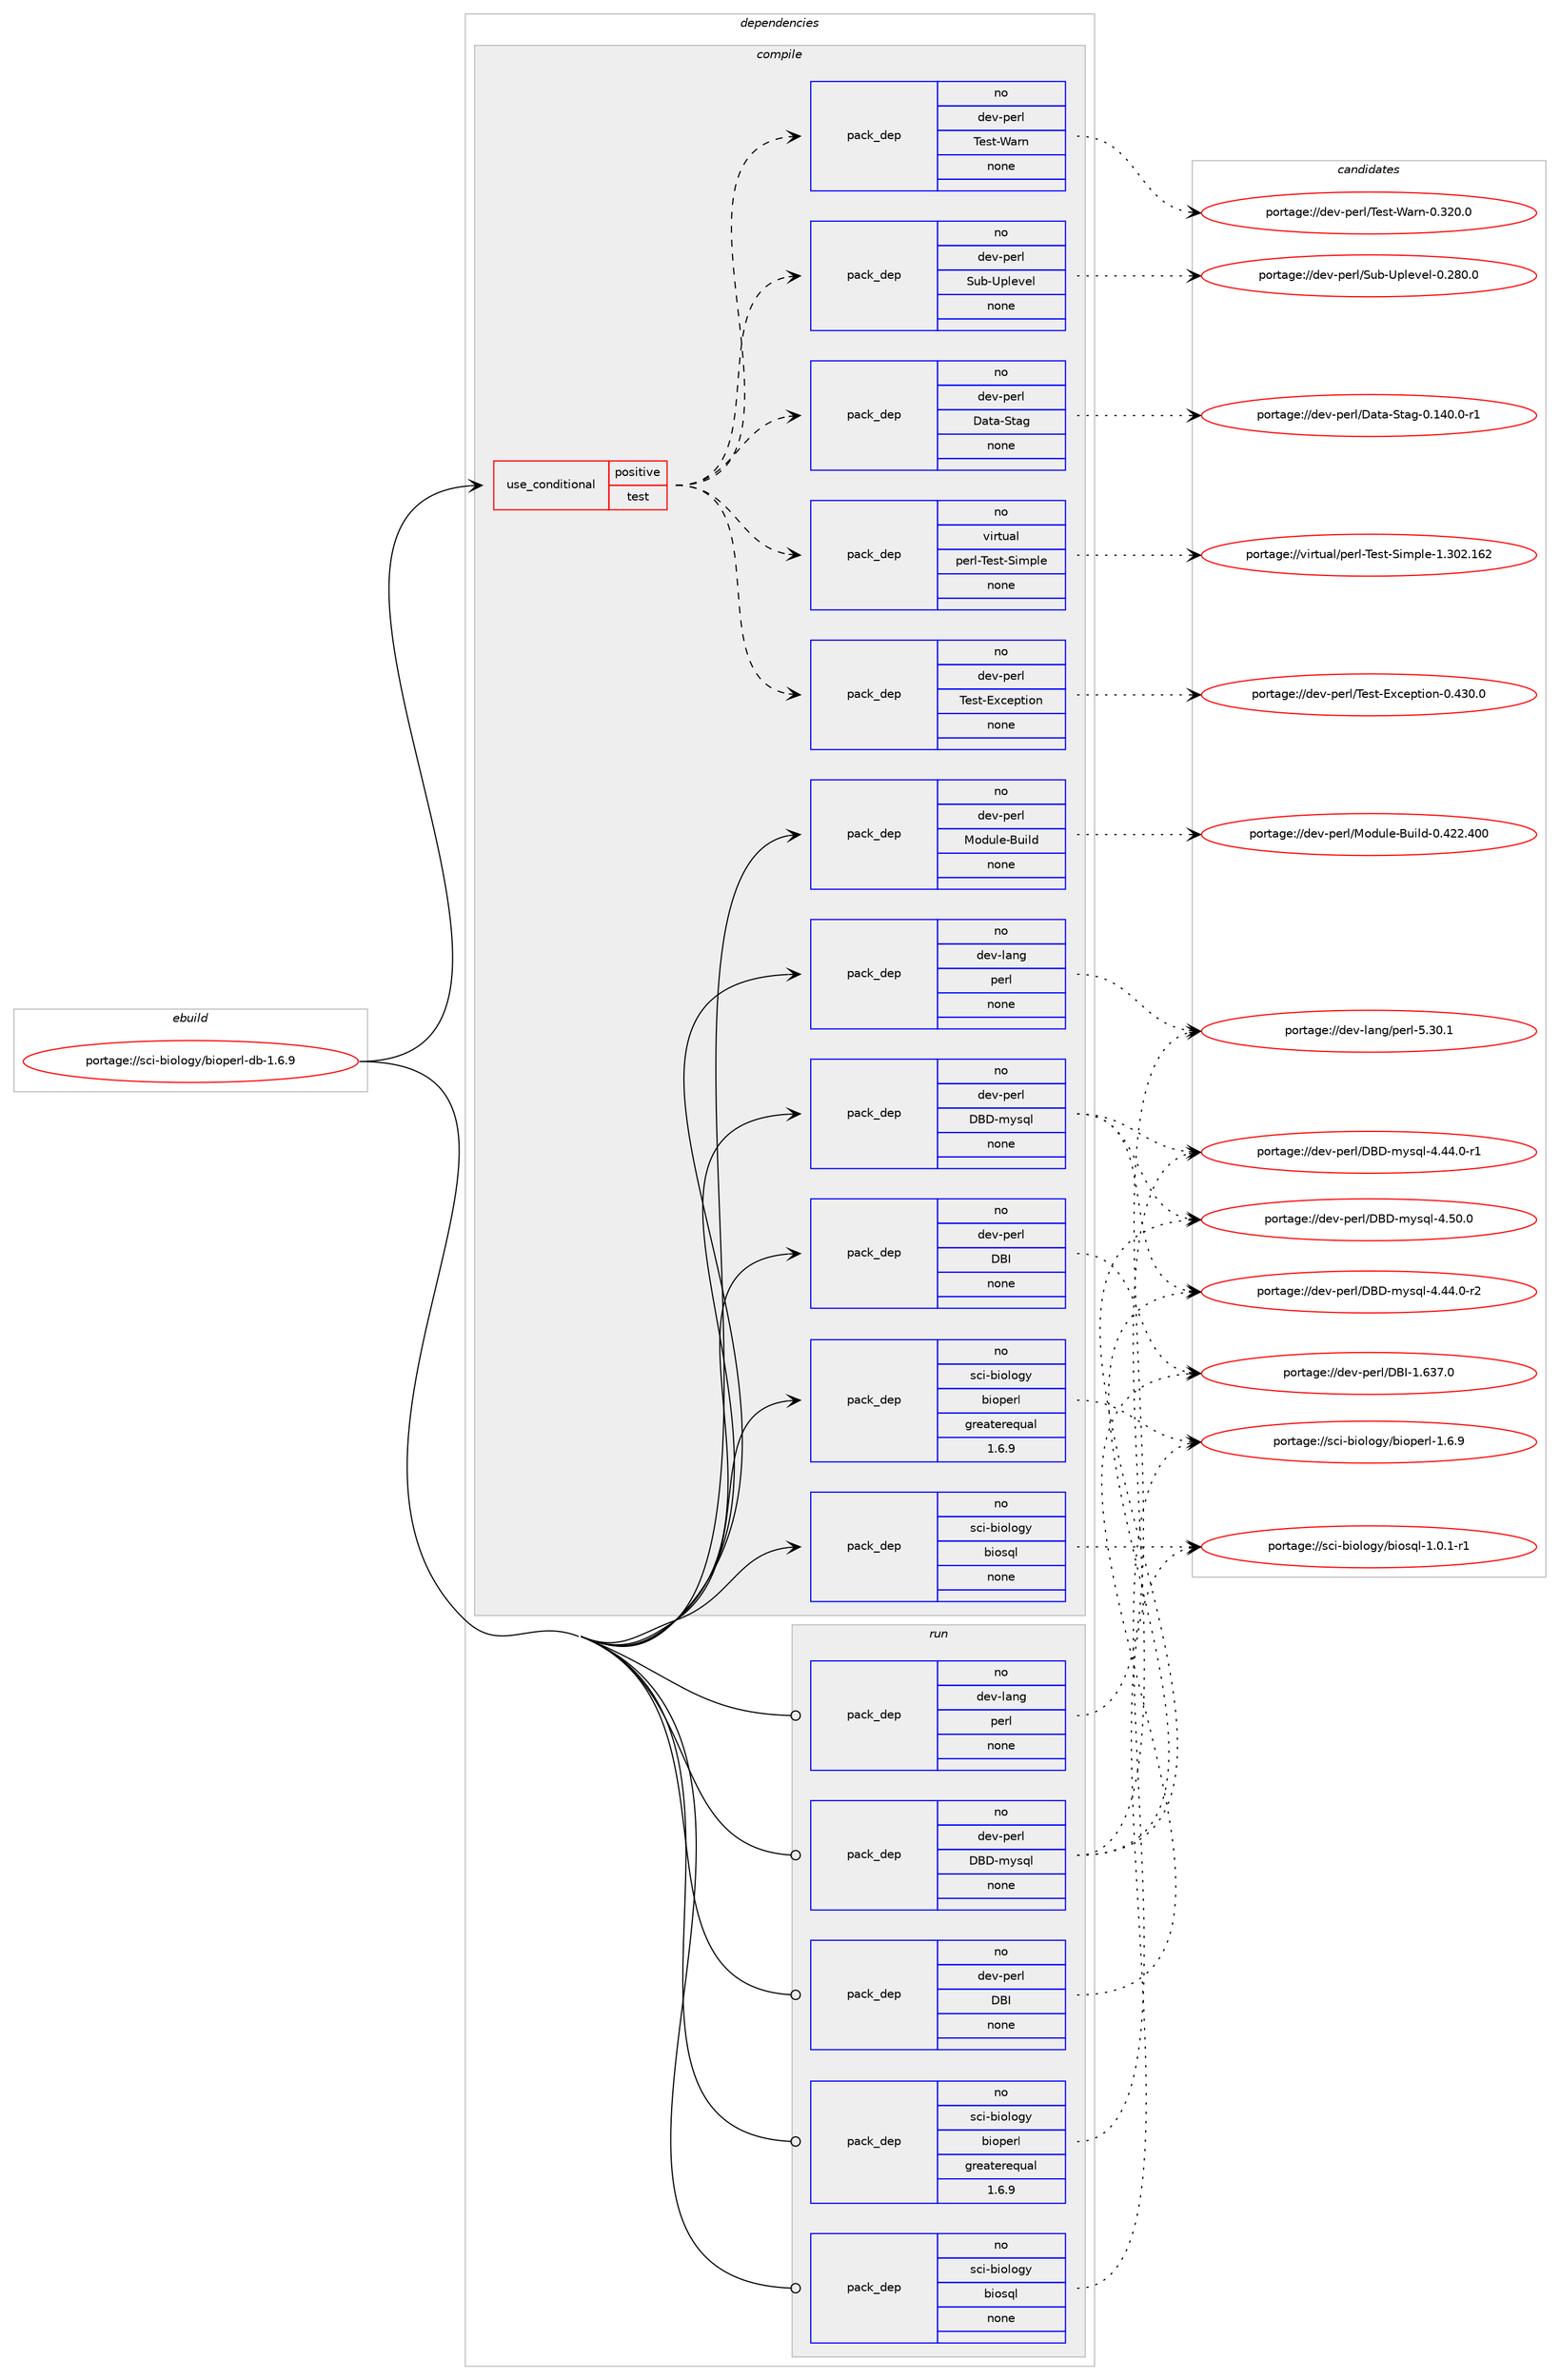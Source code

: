 digraph prolog {

# *************
# Graph options
# *************

newrank=true;
concentrate=true;
compound=true;
graph [rankdir=LR,fontname=Helvetica,fontsize=10,ranksep=1.5];#, ranksep=2.5, nodesep=0.2];
edge  [arrowhead=vee];
node  [fontname=Helvetica,fontsize=10];

# **********
# The ebuild
# **********

subgraph cluster_leftcol {
color=gray;
rank=same;
label=<<i>ebuild</i>>;
id [label="portage://sci-biology/bioperl-db-1.6.9", color=red, width=4, href="../sci-biology/bioperl-db-1.6.9.svg"];
}

# ****************
# The dependencies
# ****************

subgraph cluster_midcol {
color=gray;
label=<<i>dependencies</i>>;
subgraph cluster_compile {
fillcolor="#eeeeee";
style=filled;
label=<<i>compile</i>>;
subgraph cond20579 {
dependency101991 [label=<<TABLE BORDER="0" CELLBORDER="1" CELLSPACING="0" CELLPADDING="4"><TR><TD ROWSPAN="3" CELLPADDING="10">use_conditional</TD></TR><TR><TD>positive</TD></TR><TR><TD>test</TD></TR></TABLE>>, shape=none, color=red];
subgraph pack79648 {
dependency101992 [label=<<TABLE BORDER="0" CELLBORDER="1" CELLSPACING="0" CELLPADDING="4" WIDTH="220"><TR><TD ROWSPAN="6" CELLPADDING="30">pack_dep</TD></TR><TR><TD WIDTH="110">no</TD></TR><TR><TD>dev-perl</TD></TR><TR><TD>Data-Stag</TD></TR><TR><TD>none</TD></TR><TR><TD></TD></TR></TABLE>>, shape=none, color=blue];
}
dependency101991:e -> dependency101992:w [weight=20,style="dashed",arrowhead="vee"];
subgraph pack79649 {
dependency101993 [label=<<TABLE BORDER="0" CELLBORDER="1" CELLSPACING="0" CELLPADDING="4" WIDTH="220"><TR><TD ROWSPAN="6" CELLPADDING="30">pack_dep</TD></TR><TR><TD WIDTH="110">no</TD></TR><TR><TD>dev-perl</TD></TR><TR><TD>Sub-Uplevel</TD></TR><TR><TD>none</TD></TR><TR><TD></TD></TR></TABLE>>, shape=none, color=blue];
}
dependency101991:e -> dependency101993:w [weight=20,style="dashed",arrowhead="vee"];
subgraph pack79650 {
dependency101994 [label=<<TABLE BORDER="0" CELLBORDER="1" CELLSPACING="0" CELLPADDING="4" WIDTH="220"><TR><TD ROWSPAN="6" CELLPADDING="30">pack_dep</TD></TR><TR><TD WIDTH="110">no</TD></TR><TR><TD>dev-perl</TD></TR><TR><TD>Test-Warn</TD></TR><TR><TD>none</TD></TR><TR><TD></TD></TR></TABLE>>, shape=none, color=blue];
}
dependency101991:e -> dependency101994:w [weight=20,style="dashed",arrowhead="vee"];
subgraph pack79651 {
dependency101995 [label=<<TABLE BORDER="0" CELLBORDER="1" CELLSPACING="0" CELLPADDING="4" WIDTH="220"><TR><TD ROWSPAN="6" CELLPADDING="30">pack_dep</TD></TR><TR><TD WIDTH="110">no</TD></TR><TR><TD>dev-perl</TD></TR><TR><TD>Test-Exception</TD></TR><TR><TD>none</TD></TR><TR><TD></TD></TR></TABLE>>, shape=none, color=blue];
}
dependency101991:e -> dependency101995:w [weight=20,style="dashed",arrowhead="vee"];
subgraph pack79652 {
dependency101996 [label=<<TABLE BORDER="0" CELLBORDER="1" CELLSPACING="0" CELLPADDING="4" WIDTH="220"><TR><TD ROWSPAN="6" CELLPADDING="30">pack_dep</TD></TR><TR><TD WIDTH="110">no</TD></TR><TR><TD>virtual</TD></TR><TR><TD>perl-Test-Simple</TD></TR><TR><TD>none</TD></TR><TR><TD></TD></TR></TABLE>>, shape=none, color=blue];
}
dependency101991:e -> dependency101996:w [weight=20,style="dashed",arrowhead="vee"];
}
id:e -> dependency101991:w [weight=20,style="solid",arrowhead="vee"];
subgraph pack79653 {
dependency101997 [label=<<TABLE BORDER="0" CELLBORDER="1" CELLSPACING="0" CELLPADDING="4" WIDTH="220"><TR><TD ROWSPAN="6" CELLPADDING="30">pack_dep</TD></TR><TR><TD WIDTH="110">no</TD></TR><TR><TD>dev-lang</TD></TR><TR><TD>perl</TD></TR><TR><TD>none</TD></TR><TR><TD></TD></TR></TABLE>>, shape=none, color=blue];
}
id:e -> dependency101997:w [weight=20,style="solid",arrowhead="vee"];
subgraph pack79654 {
dependency101998 [label=<<TABLE BORDER="0" CELLBORDER="1" CELLSPACING="0" CELLPADDING="4" WIDTH="220"><TR><TD ROWSPAN="6" CELLPADDING="30">pack_dep</TD></TR><TR><TD WIDTH="110">no</TD></TR><TR><TD>dev-perl</TD></TR><TR><TD>DBD-mysql</TD></TR><TR><TD>none</TD></TR><TR><TD></TD></TR></TABLE>>, shape=none, color=blue];
}
id:e -> dependency101998:w [weight=20,style="solid",arrowhead="vee"];
subgraph pack79655 {
dependency101999 [label=<<TABLE BORDER="0" CELLBORDER="1" CELLSPACING="0" CELLPADDING="4" WIDTH="220"><TR><TD ROWSPAN="6" CELLPADDING="30">pack_dep</TD></TR><TR><TD WIDTH="110">no</TD></TR><TR><TD>dev-perl</TD></TR><TR><TD>DBI</TD></TR><TR><TD>none</TD></TR><TR><TD></TD></TR></TABLE>>, shape=none, color=blue];
}
id:e -> dependency101999:w [weight=20,style="solid",arrowhead="vee"];
subgraph pack79656 {
dependency102000 [label=<<TABLE BORDER="0" CELLBORDER="1" CELLSPACING="0" CELLPADDING="4" WIDTH="220"><TR><TD ROWSPAN="6" CELLPADDING="30">pack_dep</TD></TR><TR><TD WIDTH="110">no</TD></TR><TR><TD>dev-perl</TD></TR><TR><TD>Module-Build</TD></TR><TR><TD>none</TD></TR><TR><TD></TD></TR></TABLE>>, shape=none, color=blue];
}
id:e -> dependency102000:w [weight=20,style="solid",arrowhead="vee"];
subgraph pack79657 {
dependency102001 [label=<<TABLE BORDER="0" CELLBORDER="1" CELLSPACING="0" CELLPADDING="4" WIDTH="220"><TR><TD ROWSPAN="6" CELLPADDING="30">pack_dep</TD></TR><TR><TD WIDTH="110">no</TD></TR><TR><TD>sci-biology</TD></TR><TR><TD>bioperl</TD></TR><TR><TD>greaterequal</TD></TR><TR><TD>1.6.9</TD></TR></TABLE>>, shape=none, color=blue];
}
id:e -> dependency102001:w [weight=20,style="solid",arrowhead="vee"];
subgraph pack79658 {
dependency102002 [label=<<TABLE BORDER="0" CELLBORDER="1" CELLSPACING="0" CELLPADDING="4" WIDTH="220"><TR><TD ROWSPAN="6" CELLPADDING="30">pack_dep</TD></TR><TR><TD WIDTH="110">no</TD></TR><TR><TD>sci-biology</TD></TR><TR><TD>biosql</TD></TR><TR><TD>none</TD></TR><TR><TD></TD></TR></TABLE>>, shape=none, color=blue];
}
id:e -> dependency102002:w [weight=20,style="solid",arrowhead="vee"];
}
subgraph cluster_compileandrun {
fillcolor="#eeeeee";
style=filled;
label=<<i>compile and run</i>>;
}
subgraph cluster_run {
fillcolor="#eeeeee";
style=filled;
label=<<i>run</i>>;
subgraph pack79659 {
dependency102003 [label=<<TABLE BORDER="0" CELLBORDER="1" CELLSPACING="0" CELLPADDING="4" WIDTH="220"><TR><TD ROWSPAN="6" CELLPADDING="30">pack_dep</TD></TR><TR><TD WIDTH="110">no</TD></TR><TR><TD>dev-lang</TD></TR><TR><TD>perl</TD></TR><TR><TD>none</TD></TR><TR><TD></TD></TR></TABLE>>, shape=none, color=blue];
}
id:e -> dependency102003:w [weight=20,style="solid",arrowhead="odot"];
subgraph pack79660 {
dependency102004 [label=<<TABLE BORDER="0" CELLBORDER="1" CELLSPACING="0" CELLPADDING="4" WIDTH="220"><TR><TD ROWSPAN="6" CELLPADDING="30">pack_dep</TD></TR><TR><TD WIDTH="110">no</TD></TR><TR><TD>dev-perl</TD></TR><TR><TD>DBD-mysql</TD></TR><TR><TD>none</TD></TR><TR><TD></TD></TR></TABLE>>, shape=none, color=blue];
}
id:e -> dependency102004:w [weight=20,style="solid",arrowhead="odot"];
subgraph pack79661 {
dependency102005 [label=<<TABLE BORDER="0" CELLBORDER="1" CELLSPACING="0" CELLPADDING="4" WIDTH="220"><TR><TD ROWSPAN="6" CELLPADDING="30">pack_dep</TD></TR><TR><TD WIDTH="110">no</TD></TR><TR><TD>dev-perl</TD></TR><TR><TD>DBI</TD></TR><TR><TD>none</TD></TR><TR><TD></TD></TR></TABLE>>, shape=none, color=blue];
}
id:e -> dependency102005:w [weight=20,style="solid",arrowhead="odot"];
subgraph pack79662 {
dependency102006 [label=<<TABLE BORDER="0" CELLBORDER="1" CELLSPACING="0" CELLPADDING="4" WIDTH="220"><TR><TD ROWSPAN="6" CELLPADDING="30">pack_dep</TD></TR><TR><TD WIDTH="110">no</TD></TR><TR><TD>sci-biology</TD></TR><TR><TD>bioperl</TD></TR><TR><TD>greaterequal</TD></TR><TR><TD>1.6.9</TD></TR></TABLE>>, shape=none, color=blue];
}
id:e -> dependency102006:w [weight=20,style="solid",arrowhead="odot"];
subgraph pack79663 {
dependency102007 [label=<<TABLE BORDER="0" CELLBORDER="1" CELLSPACING="0" CELLPADDING="4" WIDTH="220"><TR><TD ROWSPAN="6" CELLPADDING="30">pack_dep</TD></TR><TR><TD WIDTH="110">no</TD></TR><TR><TD>sci-biology</TD></TR><TR><TD>biosql</TD></TR><TR><TD>none</TD></TR><TR><TD></TD></TR></TABLE>>, shape=none, color=blue];
}
id:e -> dependency102007:w [weight=20,style="solid",arrowhead="odot"];
}
}

# **************
# The candidates
# **************

subgraph cluster_choices {
rank=same;
color=gray;
label=<<i>candidates</i>>;

subgraph choice79648 {
color=black;
nodesep=1;
choice100101118451121011141084768971169745831169710345484649524846484511449 [label="portage://dev-perl/Data-Stag-0.140.0-r1", color=red, width=4,href="../dev-perl/Data-Stag-0.140.0-r1.svg"];
dependency101992:e -> choice100101118451121011141084768971169745831169710345484649524846484511449:w [style=dotted,weight="100"];
}
subgraph choice79649 {
color=black;
nodesep=1;
choice1001011184511210111410847831179845851121081011181011084548465056484648 [label="portage://dev-perl/Sub-Uplevel-0.280.0", color=red, width=4,href="../dev-perl/Sub-Uplevel-0.280.0.svg"];
dependency101993:e -> choice1001011184511210111410847831179845851121081011181011084548465056484648:w [style=dotted,weight="100"];
}
subgraph choice79650 {
color=black;
nodesep=1;
choice1001011184511210111410847841011151164587971141104548465150484648 [label="portage://dev-perl/Test-Warn-0.320.0", color=red, width=4,href="../dev-perl/Test-Warn-0.320.0.svg"];
dependency101994:e -> choice1001011184511210111410847841011151164587971141104548465150484648:w [style=dotted,weight="100"];
}
subgraph choice79651 {
color=black;
nodesep=1;
choice1001011184511210111410847841011151164569120991011121161051111104548465251484648 [label="portage://dev-perl/Test-Exception-0.430.0", color=red, width=4,href="../dev-perl/Test-Exception-0.430.0.svg"];
dependency101995:e -> choice1001011184511210111410847841011151164569120991011121161051111104548465251484648:w [style=dotted,weight="100"];
}
subgraph choice79652 {
color=black;
nodesep=1;
choice11810511411611797108471121011141084584101115116458310510911210810145494651485046495450 [label="portage://virtual/perl-Test-Simple-1.302.162", color=red, width=4,href="../virtual/perl-Test-Simple-1.302.162.svg"];
dependency101996:e -> choice11810511411611797108471121011141084584101115116458310510911210810145494651485046495450:w [style=dotted,weight="100"];
}
subgraph choice79653 {
color=black;
nodesep=1;
choice10010111845108971101034711210111410845534651484649 [label="portage://dev-lang/perl-5.30.1", color=red, width=4,href="../dev-lang/perl-5.30.1.svg"];
dependency101997:e -> choice10010111845108971101034711210111410845534651484649:w [style=dotted,weight="100"];
}
subgraph choice79654 {
color=black;
nodesep=1;
choice10010111845112101114108476866684510912111511310845524653484648 [label="portage://dev-perl/DBD-mysql-4.50.0", color=red, width=4,href="../dev-perl/DBD-mysql-4.50.0.svg"];
choice100101118451121011141084768666845109121115113108455246525246484511450 [label="portage://dev-perl/DBD-mysql-4.44.0-r2", color=red, width=4,href="../dev-perl/DBD-mysql-4.44.0-r2.svg"];
choice100101118451121011141084768666845109121115113108455246525246484511449 [label="portage://dev-perl/DBD-mysql-4.44.0-r1", color=red, width=4,href="../dev-perl/DBD-mysql-4.44.0-r1.svg"];
dependency101998:e -> choice10010111845112101114108476866684510912111511310845524653484648:w [style=dotted,weight="100"];
dependency101998:e -> choice100101118451121011141084768666845109121115113108455246525246484511450:w [style=dotted,weight="100"];
dependency101998:e -> choice100101118451121011141084768666845109121115113108455246525246484511449:w [style=dotted,weight="100"];
}
subgraph choice79655 {
color=black;
nodesep=1;
choice10010111845112101114108476866734549465451554648 [label="portage://dev-perl/DBI-1.637.0", color=red, width=4,href="../dev-perl/DBI-1.637.0.svg"];
dependency101999:e -> choice10010111845112101114108476866734549465451554648:w [style=dotted,weight="100"];
}
subgraph choice79656 {
color=black;
nodesep=1;
choice100101118451121011141084777111100117108101456611710510810045484652505046524848 [label="portage://dev-perl/Module-Build-0.422.400", color=red, width=4,href="../dev-perl/Module-Build-0.422.400.svg"];
dependency102000:e -> choice100101118451121011141084777111100117108101456611710510810045484652505046524848:w [style=dotted,weight="100"];
}
subgraph choice79657 {
color=black;
nodesep=1;
choice1159910545981051111081111031214798105111112101114108454946544657 [label="portage://sci-biology/bioperl-1.6.9", color=red, width=4,href="../sci-biology/bioperl-1.6.9.svg"];
dependency102001:e -> choice1159910545981051111081111031214798105111112101114108454946544657:w [style=dotted,weight="100"];
}
subgraph choice79658 {
color=black;
nodesep=1;
choice11599105459810511110811110312147981051111151131084549464846494511449 [label="portage://sci-biology/biosql-1.0.1-r1", color=red, width=4,href="../sci-biology/biosql-1.0.1-r1.svg"];
dependency102002:e -> choice11599105459810511110811110312147981051111151131084549464846494511449:w [style=dotted,weight="100"];
}
subgraph choice79659 {
color=black;
nodesep=1;
choice10010111845108971101034711210111410845534651484649 [label="portage://dev-lang/perl-5.30.1", color=red, width=4,href="../dev-lang/perl-5.30.1.svg"];
dependency102003:e -> choice10010111845108971101034711210111410845534651484649:w [style=dotted,weight="100"];
}
subgraph choice79660 {
color=black;
nodesep=1;
choice10010111845112101114108476866684510912111511310845524653484648 [label="portage://dev-perl/DBD-mysql-4.50.0", color=red, width=4,href="../dev-perl/DBD-mysql-4.50.0.svg"];
choice100101118451121011141084768666845109121115113108455246525246484511450 [label="portage://dev-perl/DBD-mysql-4.44.0-r2", color=red, width=4,href="../dev-perl/DBD-mysql-4.44.0-r2.svg"];
choice100101118451121011141084768666845109121115113108455246525246484511449 [label="portage://dev-perl/DBD-mysql-4.44.0-r1", color=red, width=4,href="../dev-perl/DBD-mysql-4.44.0-r1.svg"];
dependency102004:e -> choice10010111845112101114108476866684510912111511310845524653484648:w [style=dotted,weight="100"];
dependency102004:e -> choice100101118451121011141084768666845109121115113108455246525246484511450:w [style=dotted,weight="100"];
dependency102004:e -> choice100101118451121011141084768666845109121115113108455246525246484511449:w [style=dotted,weight="100"];
}
subgraph choice79661 {
color=black;
nodesep=1;
choice10010111845112101114108476866734549465451554648 [label="portage://dev-perl/DBI-1.637.0", color=red, width=4,href="../dev-perl/DBI-1.637.0.svg"];
dependency102005:e -> choice10010111845112101114108476866734549465451554648:w [style=dotted,weight="100"];
}
subgraph choice79662 {
color=black;
nodesep=1;
choice1159910545981051111081111031214798105111112101114108454946544657 [label="portage://sci-biology/bioperl-1.6.9", color=red, width=4,href="../sci-biology/bioperl-1.6.9.svg"];
dependency102006:e -> choice1159910545981051111081111031214798105111112101114108454946544657:w [style=dotted,weight="100"];
}
subgraph choice79663 {
color=black;
nodesep=1;
choice11599105459810511110811110312147981051111151131084549464846494511449 [label="portage://sci-biology/biosql-1.0.1-r1", color=red, width=4,href="../sci-biology/biosql-1.0.1-r1.svg"];
dependency102007:e -> choice11599105459810511110811110312147981051111151131084549464846494511449:w [style=dotted,weight="100"];
}
}

}
